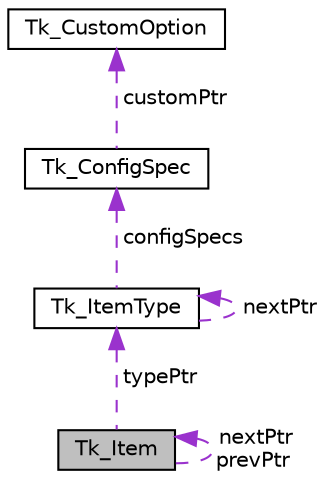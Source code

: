 digraph "Tk_Item"
{
  edge [fontname="Helvetica",fontsize="10",labelfontname="Helvetica",labelfontsize="10"];
  node [fontname="Helvetica",fontsize="10",shape=record];
  Node1 [label="Tk_Item",height=0.2,width=0.4,color="black", fillcolor="grey75", style="filled", fontcolor="black"];
  Node1 -> Node1 [dir="back",color="darkorchid3",fontsize="10",style="dashed",label=" nextPtr\nprevPtr" ,fontname="Helvetica"];
  Node2 -> Node1 [dir="back",color="darkorchid3",fontsize="10",style="dashed",label=" typePtr" ,fontname="Helvetica"];
  Node2 [label="Tk_ItemType",height=0.2,width=0.4,color="black", fillcolor="white", style="filled",URL="$struct_tk___item_type.html"];
  Node3 -> Node2 [dir="back",color="darkorchid3",fontsize="10",style="dashed",label=" configSpecs" ,fontname="Helvetica"];
  Node3 [label="Tk_ConfigSpec",height=0.2,width=0.4,color="black", fillcolor="white", style="filled",URL="$struct_tk___config_spec.html"];
  Node4 -> Node3 [dir="back",color="darkorchid3",fontsize="10",style="dashed",label=" customPtr" ,fontname="Helvetica"];
  Node4 [label="Tk_CustomOption",height=0.2,width=0.4,color="black", fillcolor="white", style="filled",URL="$struct_tk___custom_option.html"];
  Node2 -> Node2 [dir="back",color="darkorchid3",fontsize="10",style="dashed",label=" nextPtr" ,fontname="Helvetica"];
}
